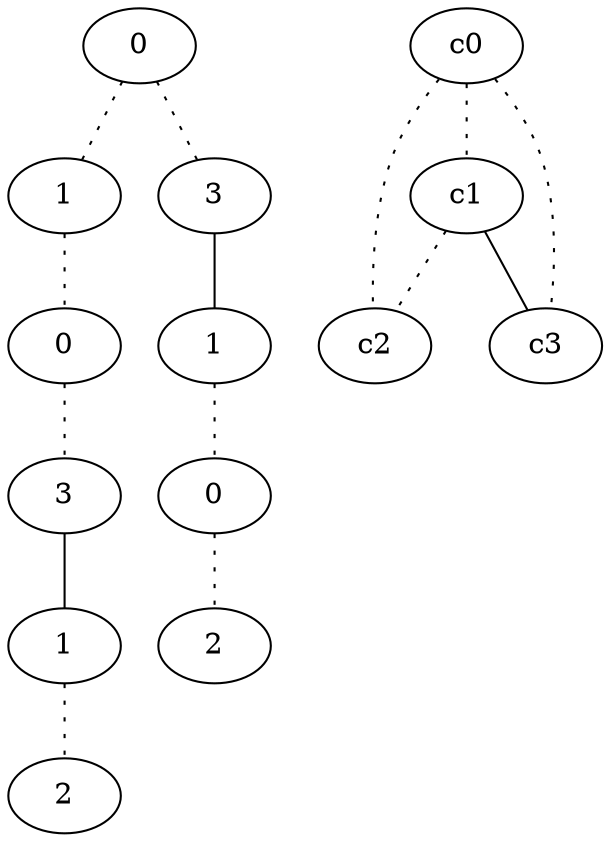 graph {
a0[label=0];
a1[label=1];
a2[label=0];
a3[label=3];
a4[label=1];
a5[label=2];
a6[label=3];
a7[label=1];
a8[label=0];
a9[label=2];
a0 -- a1 [style=dotted];
a0 -- a6 [style=dotted];
a1 -- a2 [style=dotted];
a2 -- a3 [style=dotted];
a3 -- a4;
a4 -- a5 [style=dotted];
a6 -- a7;
a7 -- a8 [style=dotted];
a8 -- a9 [style=dotted];
c0 -- c1 [style=dotted];
c0 -- c2 [style=dotted];
c0 -- c3 [style=dotted];
c1 -- c2 [style=dotted];
c1 -- c3;
}
